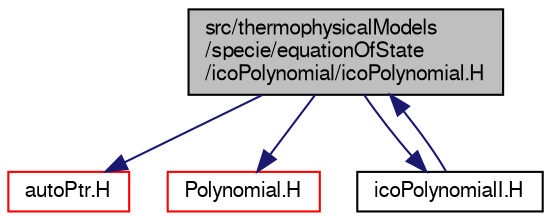 digraph "src/thermophysicalModels/specie/equationOfState/icoPolynomial/icoPolynomial.H"
{
  bgcolor="transparent";
  edge [fontname="FreeSans",fontsize="10",labelfontname="FreeSans",labelfontsize="10"];
  node [fontname="FreeSans",fontsize="10",shape=record];
  Node0 [label="src/thermophysicalModels\l/specie/equationOfState\l/icoPolynomial/icoPolynomial.H",height=0.2,width=0.4,color="black", fillcolor="grey75", style="filled", fontcolor="black"];
  Node0 -> Node1 [color="midnightblue",fontsize="10",style="solid",fontname="FreeSans"];
  Node1 [label="autoPtr.H",height=0.2,width=0.4,color="red",URL="$a11078.html"];
  Node0 -> Node41 [color="midnightblue",fontsize="10",style="solid",fontname="FreeSans"];
  Node41 [label="Polynomial.H",height=0.2,width=0.4,color="red",URL="$a12296.html"];
  Node0 -> Node47 [color="midnightblue",fontsize="10",style="solid",fontname="FreeSans"];
  Node47 [label="icoPolynomialI.H",height=0.2,width=0.4,color="black",URL="$a16409.html"];
  Node47 -> Node0 [color="midnightblue",fontsize="10",style="solid",fontname="FreeSans"];
}
